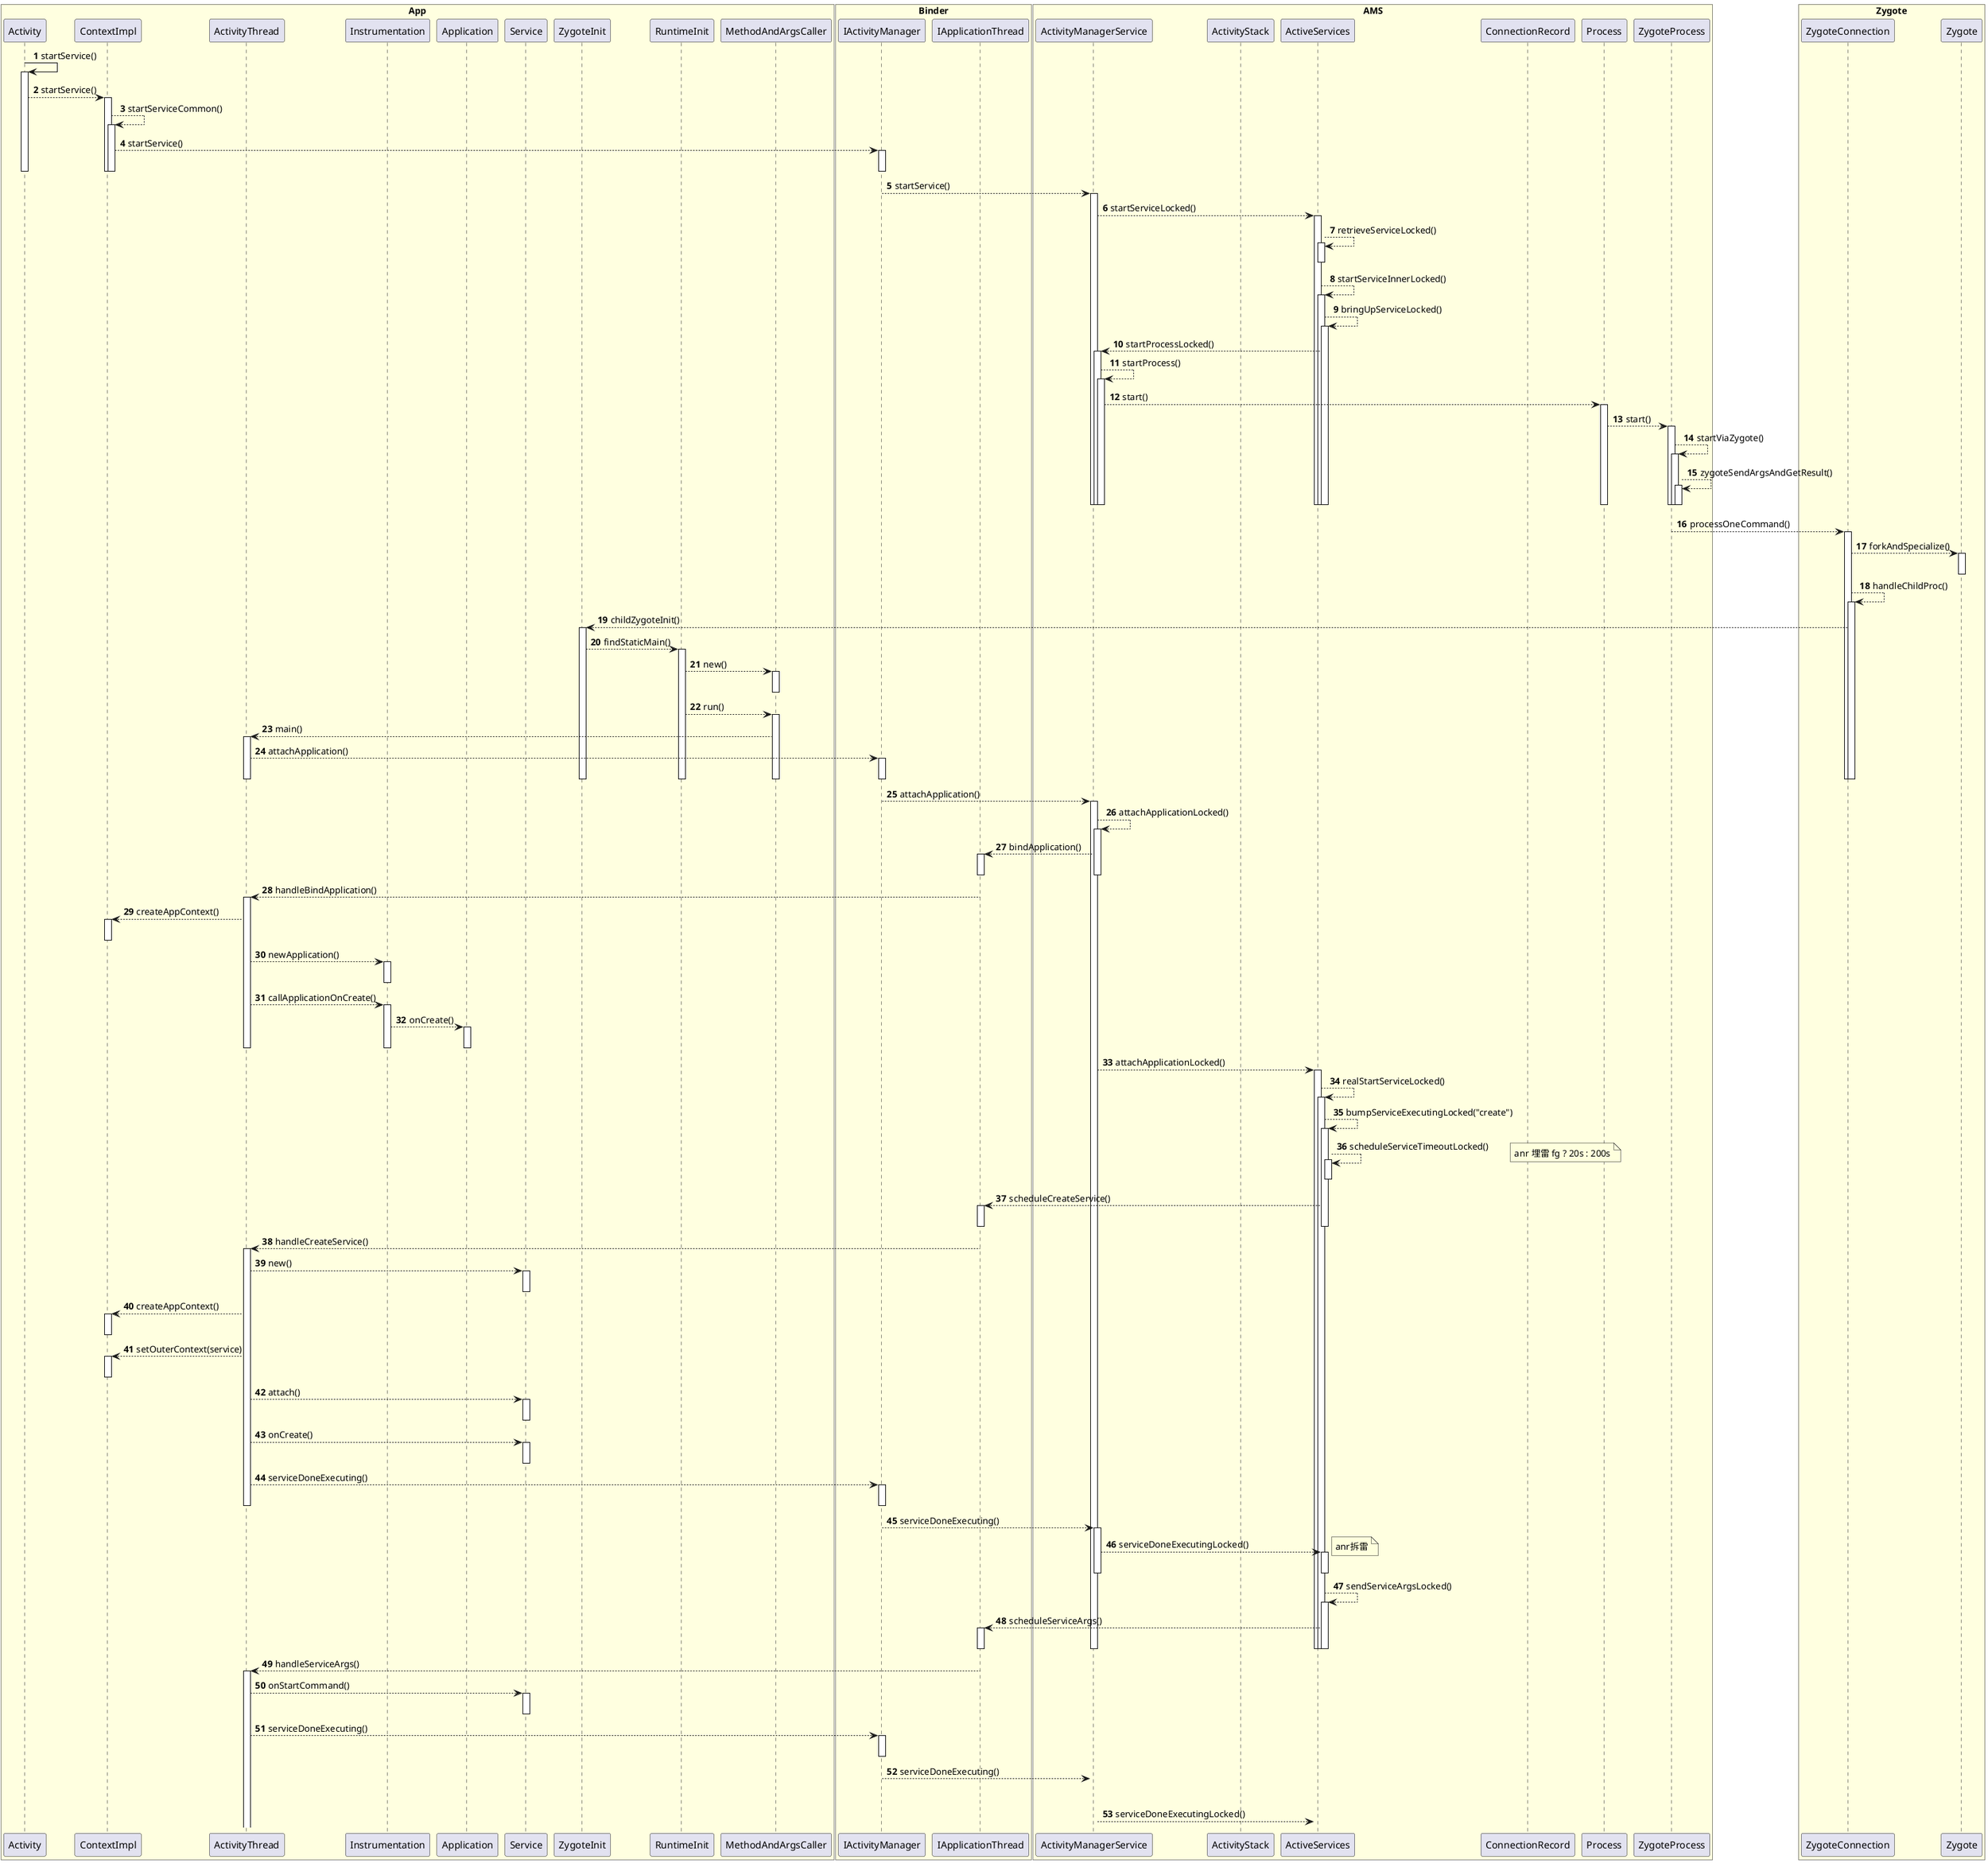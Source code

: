 @startuml
'https://plantuml.com/sequence-diagram

autonumber

box "App" #LightYellow
participant Activity
participant ContextImpl
participant ActivityThread
participant Instrumentation
participant Application
participant Service
participant ZygoteInit
participant RuntimeInit
participant MethodAndArgsCaller

end box

box "Binder" #LightYellow
participant IActivityManager
participant IApplicationThread
end box


box "AMS" #LightYellow
participant ActivityManagerService
participant ActivityStack
participant ActiveServices
participant ConnectionRecord
participant Process
participant ZygoteProcess
end box

box "Zygote" #LightYellow
participant ZygoteConnection
participant Zygote
end box

Activity -> Activity: startService()
activate Activity
Activity --> ContextImpl: startService()
activate ContextImpl
ContextImpl --> ContextImpl: startServiceCommon()
activate ContextImpl
ContextImpl --> IActivityManager: startService()
activate IActivityManager

deactivate Activity
deactivate ContextImpl
deactivate ContextImpl
deactivate IActivityManager
IActivityManager --> ActivityManagerService: startService()
activate ActivityManagerService
ActivityManagerService --> ActiveServices: startServiceLocked()
activate ActiveServices
ActiveServices --> ActiveServices: retrieveServiceLocked()
activate ActiveServices
deactivate ActiveServices
ActiveServices --> ActiveServices: startServiceInnerLocked()
activate ActiveServices
ActiveServices --> ActiveServices: bringUpServiceLocked()
activate ActiveServices
ActiveServices --> ActivityManagerService: startProcessLocked()
activate ActivityManagerService
ActivityManagerService --> ActivityManagerService: startProcess()
activate ActivityManagerService
ActivityManagerService --> Process: start()
activate Process
Process --> ZygoteProcess: start()
activate ZygoteProcess
ZygoteProcess --> ZygoteProcess: startViaZygote()
activate ZygoteProcess
ZygoteProcess --> ZygoteProcess: zygoteSendArgsAndGetResult()
activate ZygoteProcess
deactivate ZygoteProcess
deactivate ZygoteProcess
deactivate ZygoteProcess
deactivate Process
deactivate ActiveServices
deactivate ActiveServices
deactivate ActiveServices
deactivate ActivityManagerService
deactivate ActivityManagerService
deactivate ActivityManagerService


ZygoteProcess --> ZygoteConnection: processOneCommand()
activate ZygoteConnection
ZygoteConnection --> Zygote: forkAndSpecialize()
activate Zygote
deactivate Zygote
ZygoteConnection --> ZygoteConnection: handleChildProc()
activate ZygoteConnection
ZygoteConnection --> ZygoteInit: childZygoteInit()
activate ZygoteInit
ZygoteInit --> RuntimeInit: findStaticMain()
activate RuntimeInit
RuntimeInit --> MethodAndArgsCaller: new()
activate MethodAndArgsCaller
deactivate MethodAndArgsCaller
RuntimeInit --> MethodAndArgsCaller: run()
activate MethodAndArgsCaller
MethodAndArgsCaller --> ActivityThread: main()
activate ActivityThread
ActivityThread --> IActivityManager: attachApplication()
activate IActivityManager
deactivate ActivityManagerService
deactivate MethodAndArgsCaller
deactivate RuntimeInit
deactivate ZygoteInit
deactivate ZygoteProcess
deactivate ZygoteProcess
deactivate ZygoteProcess
deactivate Process
deactivate ActiveServices
deactivate ActiveServices
deactivate ActiveServices
deactivate ActivityManagerService
deactivate ActivityManagerService
deactivate IActivityManager
deactivate ActivityThread
deactivate ZygoteConnection
deactivate ZygoteConnection
IActivityManager --> ActivityManagerService: attachApplication()
activate ActivityManagerService
ActivityManagerService --> ActivityManagerService: attachApplicationLocked()
activate ActivityManagerService
ActivityManagerService --> IApplicationThread: bindApplication()
activate IApplicationThread
deactivate IApplicationThread
deactivate ActivityManagerService
IApplicationThread --> ActivityThread: handleBindApplication()
activate ActivityThread
ActivityThread --> ContextImpl: createAppContext()
activate ContextImpl
deactivate ContextImpl
ActivityThread --> Instrumentation: newApplication()
activate Instrumentation
deactivate Instrumentation
ActivityThread --> Instrumentation: callApplicationOnCreate()
activate Instrumentation
Instrumentation --> Application: onCreate()
activate Application
deactivate Application
deactivate Instrumentation
deactivate ActivityThread

ActivityManagerService --> ActiveServices: attachApplicationLocked()
activate ActiveServices
ActiveServices --> ActiveServices: realStartServiceLocked()
activate ActiveServices
ActiveServices --> ActiveServices: bumpServiceExecutingLocked("create")
activate ActiveServices
ActiveServices --> ActiveServices: scheduleServiceTimeoutLocked()
activate ActiveServices
deactivate ActiveServices
note right: anr 埋雷 fg ? 20s : 200s
ActiveServices --> IApplicationThread: scheduleCreateService()
activate IApplicationThread
deactivate IApplicationThread
deactivate ActiveServices
IApplicationThread --> ActivityThread: handleCreateService()
activate ActivityThread
ActivityThread --> Service: new()
activate Service
deactivate Service
ActivityThread --> ContextImpl: createAppContext()
activate ContextImpl
deactivate ContextImpl
ActivityThread --> ContextImpl: setOuterContext(service)
activate ContextImpl
deactivate ContextImpl
ActivityThread --> Service: attach()
activate Service
deactivate Service
ActivityThread --> Service: onCreate()
activate Service
deactivate Service
ActivityThread --> IActivityManager: serviceDoneExecuting()
activate IActivityManager
deactivate IActivityManager
deactivate ActivityThread
IActivityManager --> ActivityManagerService: serviceDoneExecuting()
activate ActivityManagerService
ActivityManagerService --> ActiveServices: serviceDoneExecutingLocked()
activate ActiveServices
deactivate ActiveServices
deactivate ActivityManagerService
note right: anr拆雷

ActiveServices --> ActiveServices: sendServiceArgsLocked()
activate ActiveServices

ActiveServices --> IApplicationThread: scheduleServiceArgs()
activate IApplicationThread
deactivate IApplicationThread
deactivate ActivityManagerService
deactivate ActiveServices
deactivate ActiveServices
deactivate ActiveServices

IApplicationThread --> ActivityThread: handleServiceArgs()
activate ActivityThread
ActivityThread --> Service: onStartCommand()
activate Service
deactivate Service
ActivityThread --> IActivityManager: serviceDoneExecuting()
activate IActivityManager
deactivate IActivityManager

IActivityManager --> ActivityManagerService: serviceDoneExecuting()
activate ActivityManagerService
deactivate IActivityManager
ActivityManagerService --> ActiveServices: serviceDoneExecutingLocked()
activate ActiveServices


@enduml